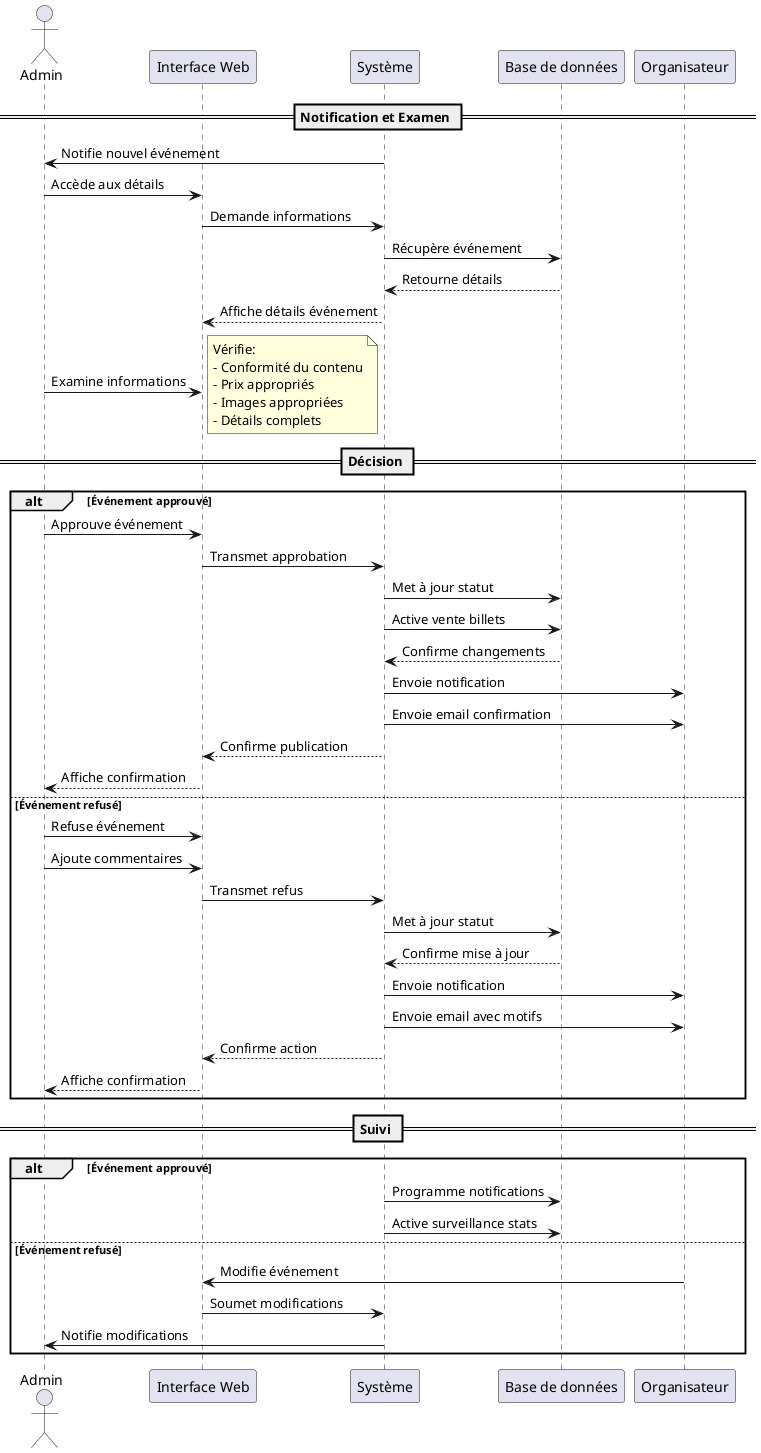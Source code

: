 @startuml Sequence Diagram - Validate Event

actor Admin
participant "Interface Web" as UI
participant "Système" as System
participant "Base de données" as DB
participant "Organisateur" as Organizer

== Notification et Examen ==

System -> Admin: Notifie nouvel événement
Admin -> UI: Accède aux détails
UI -> System: Demande informations
System -> DB: Récupère événement
DB --> System: Retourne détails
System --> UI: Affiche détails événement

Admin -> UI: Examine informations
note right
    Vérifie:
    - Conformité du contenu
    - Prix appropriés
    - Images appropriées
    - Détails complets
end note

== Décision ==

alt Événement approuvé
    Admin -> UI: Approuve événement
    UI -> System: Transmet approbation
    System -> DB: Met à jour statut
    System -> DB: Active vente billets
    DB --> System: Confirme changements
    
    System -> Organizer: Envoie notification
    System -> Organizer: Envoie email confirmation
    
    System --> UI: Confirme publication
    UI --> Admin: Affiche confirmation
else Événement refusé
    Admin -> UI: Refuse événement
    Admin -> UI: Ajoute commentaires
    UI -> System: Transmet refus
    System -> DB: Met à jour statut
    DB --> System: Confirme mise à jour
    
    System -> Organizer: Envoie notification
    System -> Organizer: Envoie email avec motifs
    
    System --> UI: Confirme action
    UI --> Admin: Affiche confirmation
end

== Suivi ==

alt Événement approuvé
    System -> DB: Programme notifications
    System -> DB: Active surveillance stats
else Événement refusé
    Organizer -> UI: Modifie événement
    UI -> System: Soumet modifications
    System -> Admin: Notifie modifications
end

@enduml
